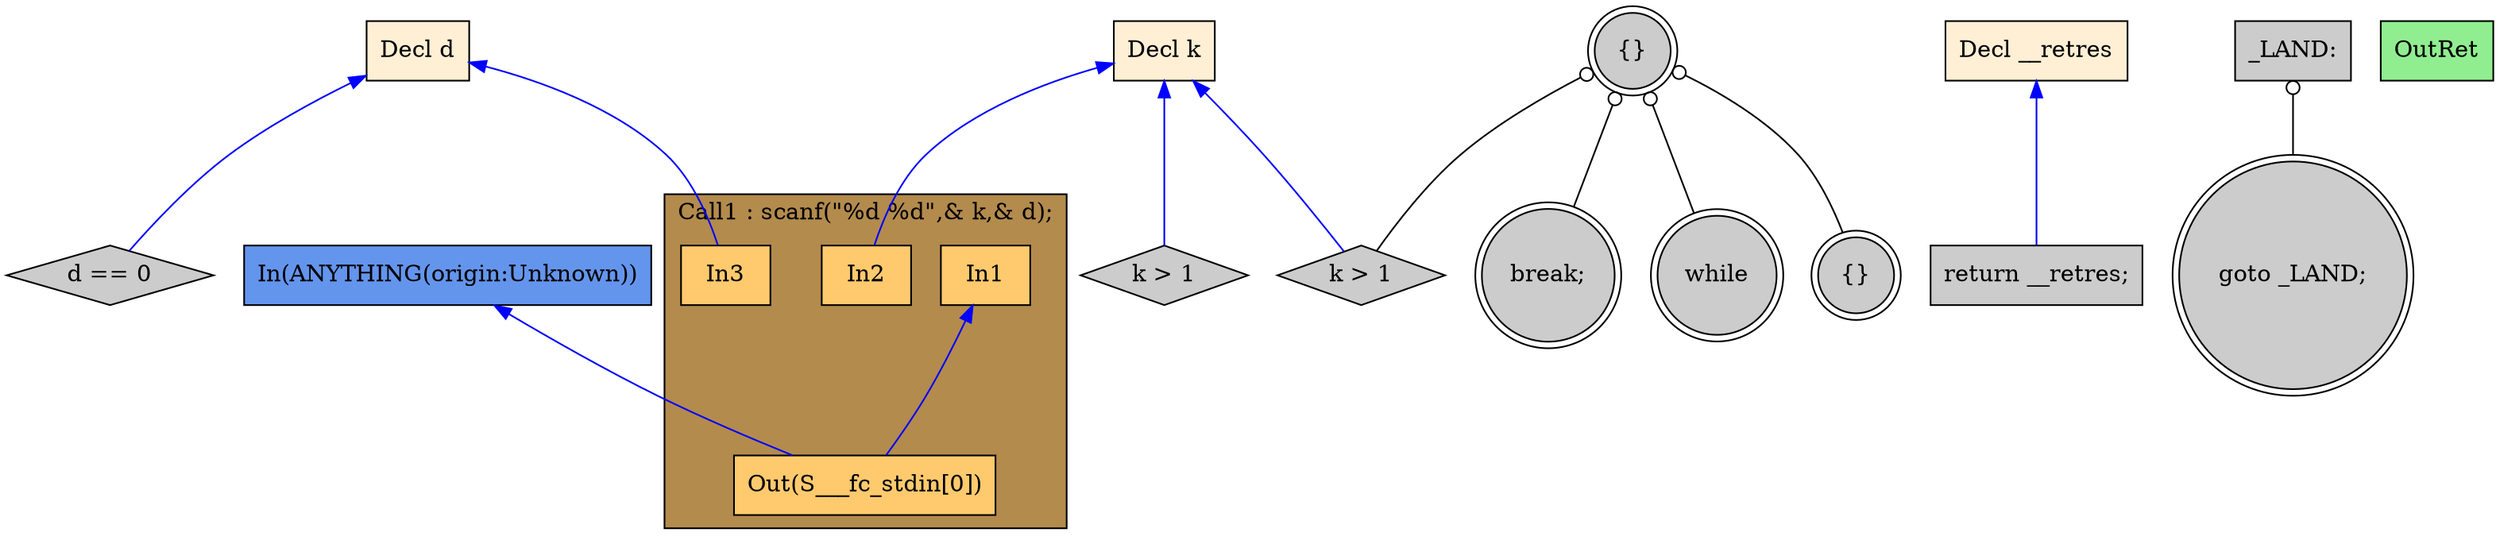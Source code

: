 digraph G {
  rankdir=TB;
  node [style="filled", ];
  2 [label="Decl k", fillcolor="#FFEFD5", shape=box, ];
  3 [label="Decl d", fillcolor="#FFEFD5", shape=box, ];
  4 [label="Decl __retres", fillcolor="#FFEFD5", shape=box, ];
  6 [label="In1", fillcolor="#FFCA6E", shape=box, ];
  7 [label="In2", fillcolor="#FFCA6E", shape=box, ];
  8 [label="In3", fillcolor="#FFCA6E", shape=box, ];
  9 [label="Out(S___fc_stdin[0])", fillcolor="#FFCA6E", shape=box, ];
  10 [label="k > 1", fillcolor="#CCCCCC", shape=diamond, ];
  11 [label="d == 0", fillcolor="#CCCCCC", shape=diamond, ];
  12 [label="goto _LAND;", fillcolor="#CCCCCC", shape=doublecircle, ];
  13 [label="_LAND:", fillcolor="#CCCCCC", shape=box, ];
  14 [label="{}", fillcolor="#CCCCCC", shape=doublecircle, ];
  15 [label="while", fillcolor="#CCCCCC", shape=doublecircle, ];
  16 [label="k > 1", fillcolor="#CCCCCC", shape=diamond, ];
  17 [label="{}", fillcolor="#CCCCCC", shape=doublecircle, ];
  18 [label="break;", fillcolor="#CCCCCC", shape=doublecircle, ];
  19 [label="return __retres;", fillcolor="#CCCCCC", shape=box, ];
  20 [label="OutRet", fillcolor="#90EE90", shape=box, ];
  21 [label="In(ANYTHING(origin:Unknown))", fillcolor="#6495ED", shape=box, ];
  
  subgraph cluster_Call1 { label="Call1 : scanf(\"%d %d\",& k,& d);";
                           fillcolor="#B38B4D"; style="filled"; 9;8;7;6;
     };
  
  edge [dir=back, ];
  2 -> 7 [color="#0000FF", ];
  3 -> 8 [color="#0000FF", ];
  6 -> 9 [color="#0000FF", ];
  21 -> 9 [color="#0000FF", ];
  2 -> 10 [color="#0000FF", ];
  3 -> 11 [color="#0000FF", ];
  13 -> 12 [color="#000000", arrowtail=odot, ];
  14 -> 15 [color="#000000", arrowtail=odot, ];
  2 -> 16 [color="#0000FF", ];
  14 -> 16 [color="#000000", arrowtail=odot, ];
  14 -> 17 [color="#000000", arrowtail=odot, ];
  14 -> 18 [color="#000000", arrowtail=odot, ];
  4 -> 19 [color="#0000FF", ];
  
  }